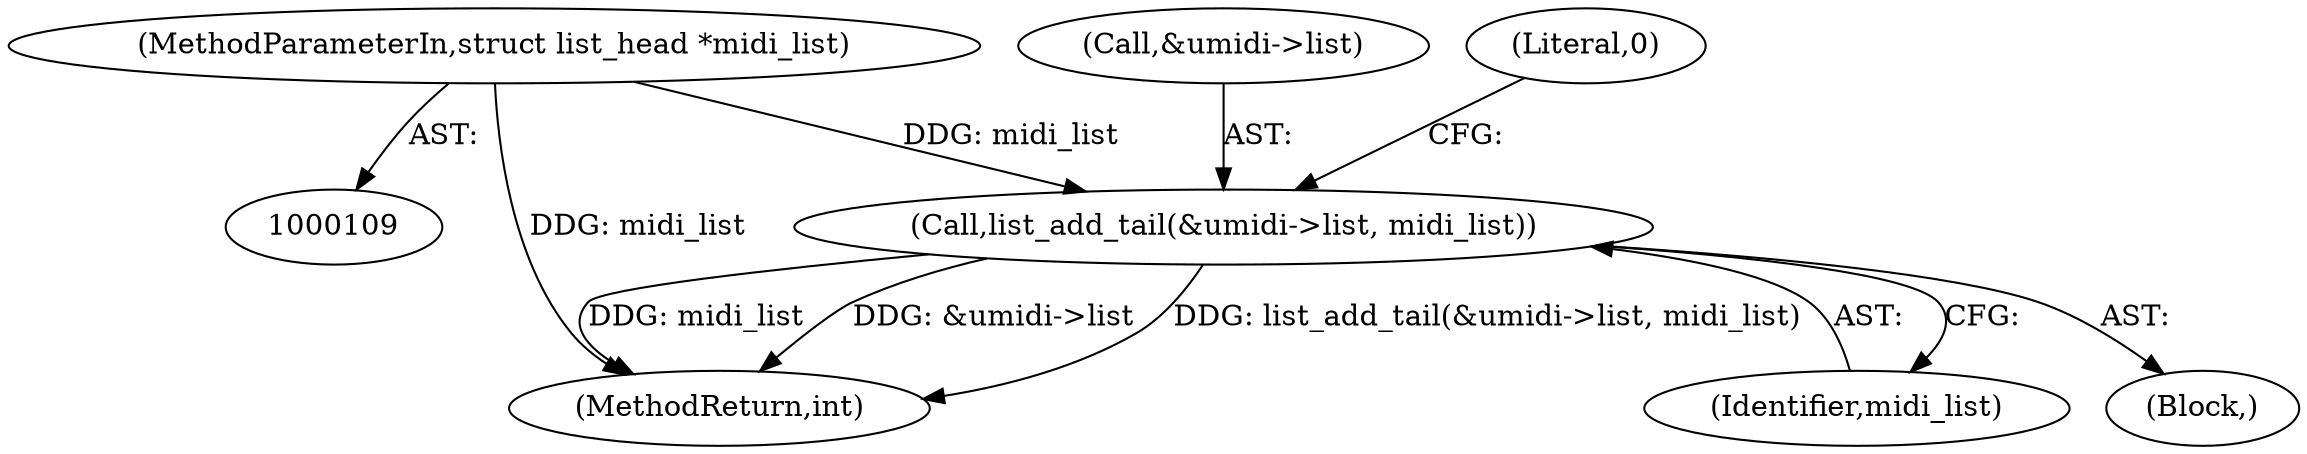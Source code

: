 digraph "0_linux_07d86ca93db7e5cdf4743564d98292042ec21af7@pointer" {
"1000564" [label="(Call,list_add_tail(&umidi->list, midi_list))"];
"1000112" [label="(MethodParameterIn,struct list_head *midi_list)"];
"1000565" [label="(Call,&umidi->list)"];
"1000569" [label="(Identifier,midi_list)"];
"1000572" [label="(MethodReturn,int)"];
"1000571" [label="(Literal,0)"];
"1000112" [label="(MethodParameterIn,struct list_head *midi_list)"];
"1000564" [label="(Call,list_add_tail(&umidi->list, midi_list))"];
"1000114" [label="(Block,)"];
"1000564" -> "1000114"  [label="AST: "];
"1000564" -> "1000569"  [label="CFG: "];
"1000565" -> "1000564"  [label="AST: "];
"1000569" -> "1000564"  [label="AST: "];
"1000571" -> "1000564"  [label="CFG: "];
"1000564" -> "1000572"  [label="DDG: midi_list"];
"1000564" -> "1000572"  [label="DDG: &umidi->list"];
"1000564" -> "1000572"  [label="DDG: list_add_tail(&umidi->list, midi_list)"];
"1000112" -> "1000564"  [label="DDG: midi_list"];
"1000112" -> "1000109"  [label="AST: "];
"1000112" -> "1000572"  [label="DDG: midi_list"];
}
